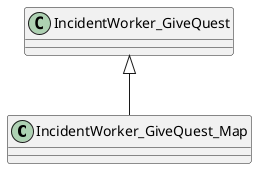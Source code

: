 @startuml
class IncidentWorker_GiveQuest_Map {
}
IncidentWorker_GiveQuest <|-- IncidentWorker_GiveQuest_Map
@enduml
